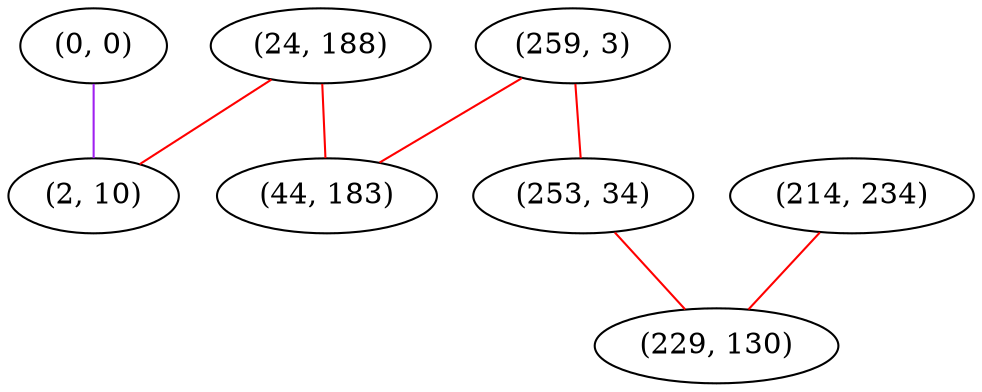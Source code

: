 graph "" {
"(0, 0)";
"(259, 3)";
"(24, 188)";
"(2, 10)";
"(253, 34)";
"(44, 183)";
"(214, 234)";
"(229, 130)";
"(0, 0)" -- "(2, 10)"  [color=purple, key=0, weight=4];
"(259, 3)" -- "(44, 183)"  [color=red, key=0, weight=1];
"(259, 3)" -- "(253, 34)"  [color=red, key=0, weight=1];
"(24, 188)" -- "(44, 183)"  [color=red, key=0, weight=1];
"(24, 188)" -- "(2, 10)"  [color=red, key=0, weight=1];
"(253, 34)" -- "(229, 130)"  [color=red, key=0, weight=1];
"(214, 234)" -- "(229, 130)"  [color=red, key=0, weight=1];
}
